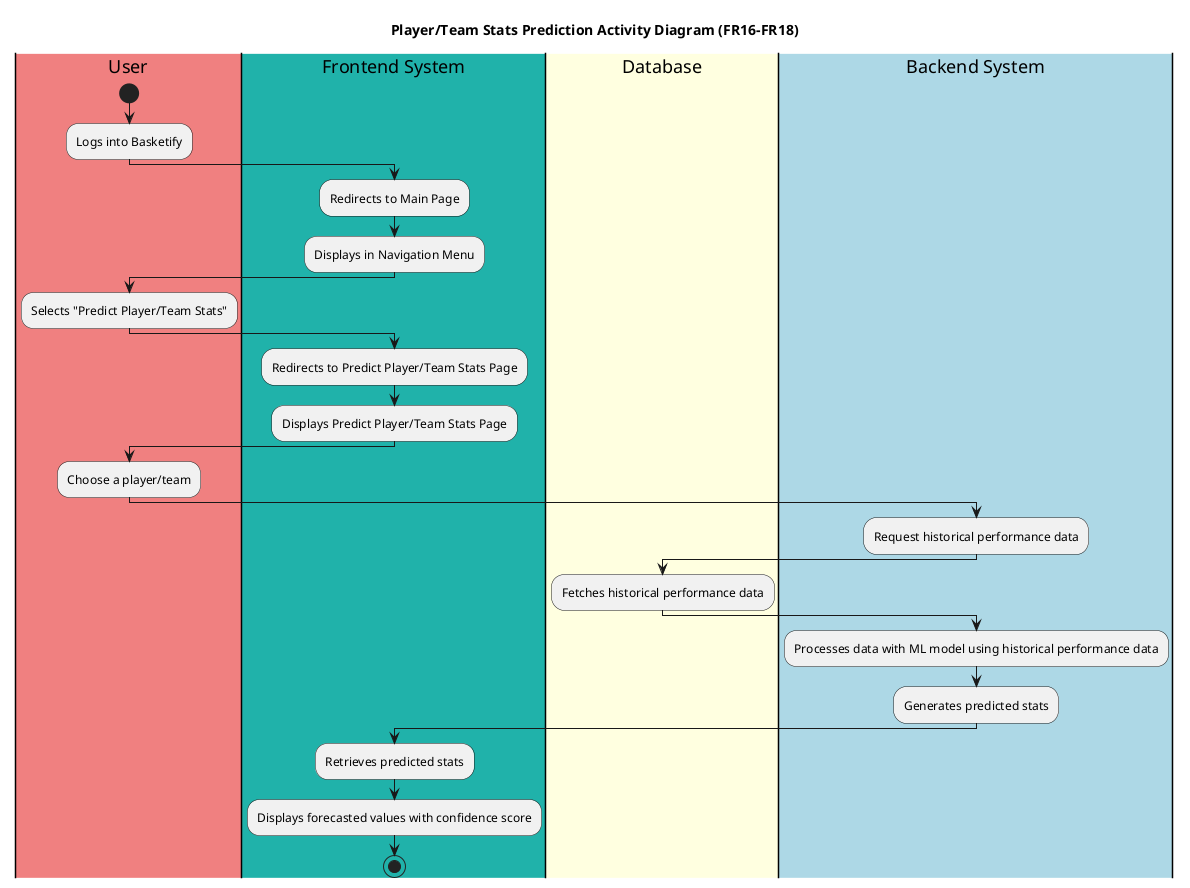@startuml MachineLearningPredictions
title Player/Team Stats Prediction Activity Diagram (FR16-FR18)
|#LightCoral|User|
|#LightSeaGreen|Frontend System|
|#LightYellow|Database|
|#LightBlue|Backend System|

|User|
start
:Logs into Basketify;
|Frontend System|
:Redirects to Main Page;
:Displays in Navigation Menu;
|User|
:Selects "Predict Player/Team Stats";
|Frontend System|
:Redirects to Predict Player/Team Stats Page;
:Displays Predict Player/Team Stats Page;
|User|
:Choose a player/team;
|Backend System|
:Request historical performance data;
|Database|
:Fetches historical performance data;
|Backend System|
:Processes data with ML model using historical performance data;

|Backend System|
:Generates predicted stats;
|Frontend System|
:Retrieves predicted stats;
:Displays forecasted values with confidence score;
stop
@enduml